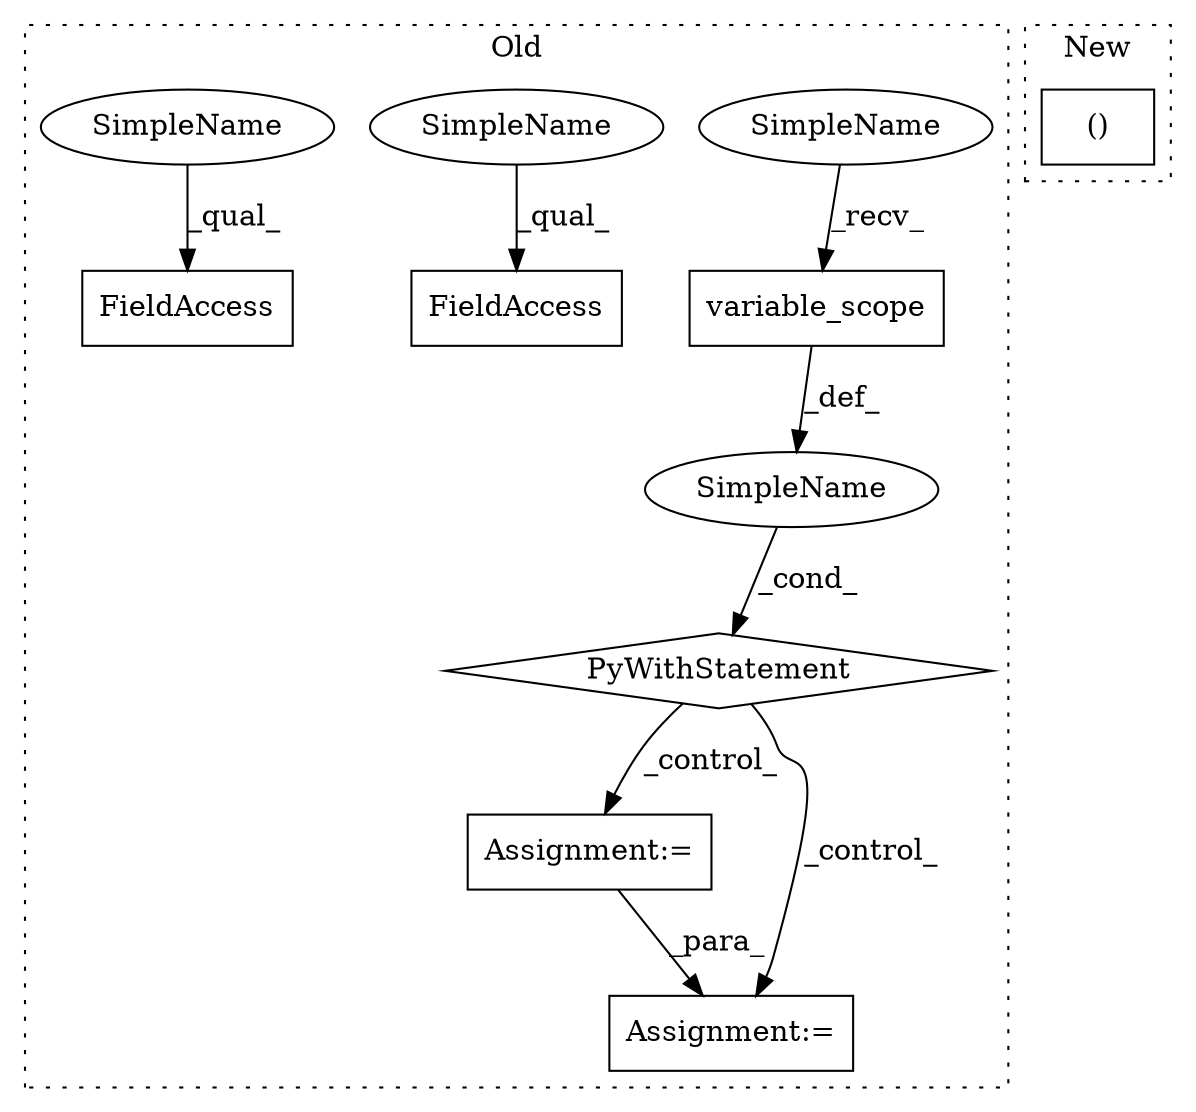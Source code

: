 digraph G {
subgraph cluster0 {
1 [label="variable_scope" a="32" s="2373,2392" l="15,1" shape="box"];
3 [label="PyWithStatement" a="104" s="2352,2393" l="10,2" shape="diamond"];
4 [label="Assignment:=" a="7" s="2404" l="1" shape="box"];
5 [label="SimpleName" a="42" s="" l="" shape="ellipse"];
6 [label="FieldAccess" a="22" s="2513" l="13" shape="box"];
7 [label="Assignment:=" a="7" s="2512" l="1" shape="box"];
8 [label="FieldAccess" a="22" s="2739" l="13" shape="box"];
9 [label="SimpleName" a="42" s="2362" l="10" shape="ellipse"];
10 [label="SimpleName" a="42" s="2513" l="10" shape="ellipse"];
11 [label="SimpleName" a="42" s="2739" l="10" shape="ellipse"];
label = "Old";
style="dotted";
}
subgraph cluster1 {
2 [label="()" a="106" s="2354" l="27" shape="box"];
label = "New";
style="dotted";
}
1 -> 5 [label="_def_"];
3 -> 7 [label="_control_"];
3 -> 4 [label="_control_"];
4 -> 7 [label="_para_"];
5 -> 3 [label="_cond_"];
9 -> 1 [label="_recv_"];
10 -> 6 [label="_qual_"];
11 -> 8 [label="_qual_"];
}